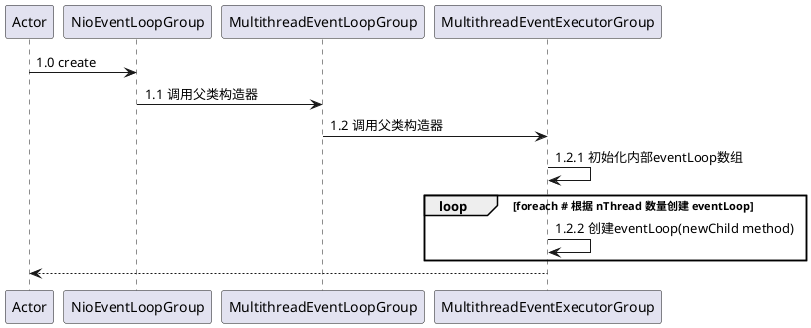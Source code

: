 @startuml participant

Actor -> NioEventLoopGroup: 1.0 create
NioEventLoopGroup -> MultithreadEventLoopGroup: 1.1 调用父类构造器
MultithreadEventLoopGroup -> MultithreadEventExecutorGroup: 1.2 调用父类构造器
MultithreadEventExecutorGroup -> MultithreadEventExecutorGroup: 1.2.1 初始化内部eventLoop数组
loop foreach # 根据 nThread 数量创建 eventLoop
MultithreadEventExecutorGroup -> MultithreadEventExecutorGroup: 1.2.2 创建eventLoop(newChild method)
end

Actor <-- MultithreadEventExecutorGroup
@enduml